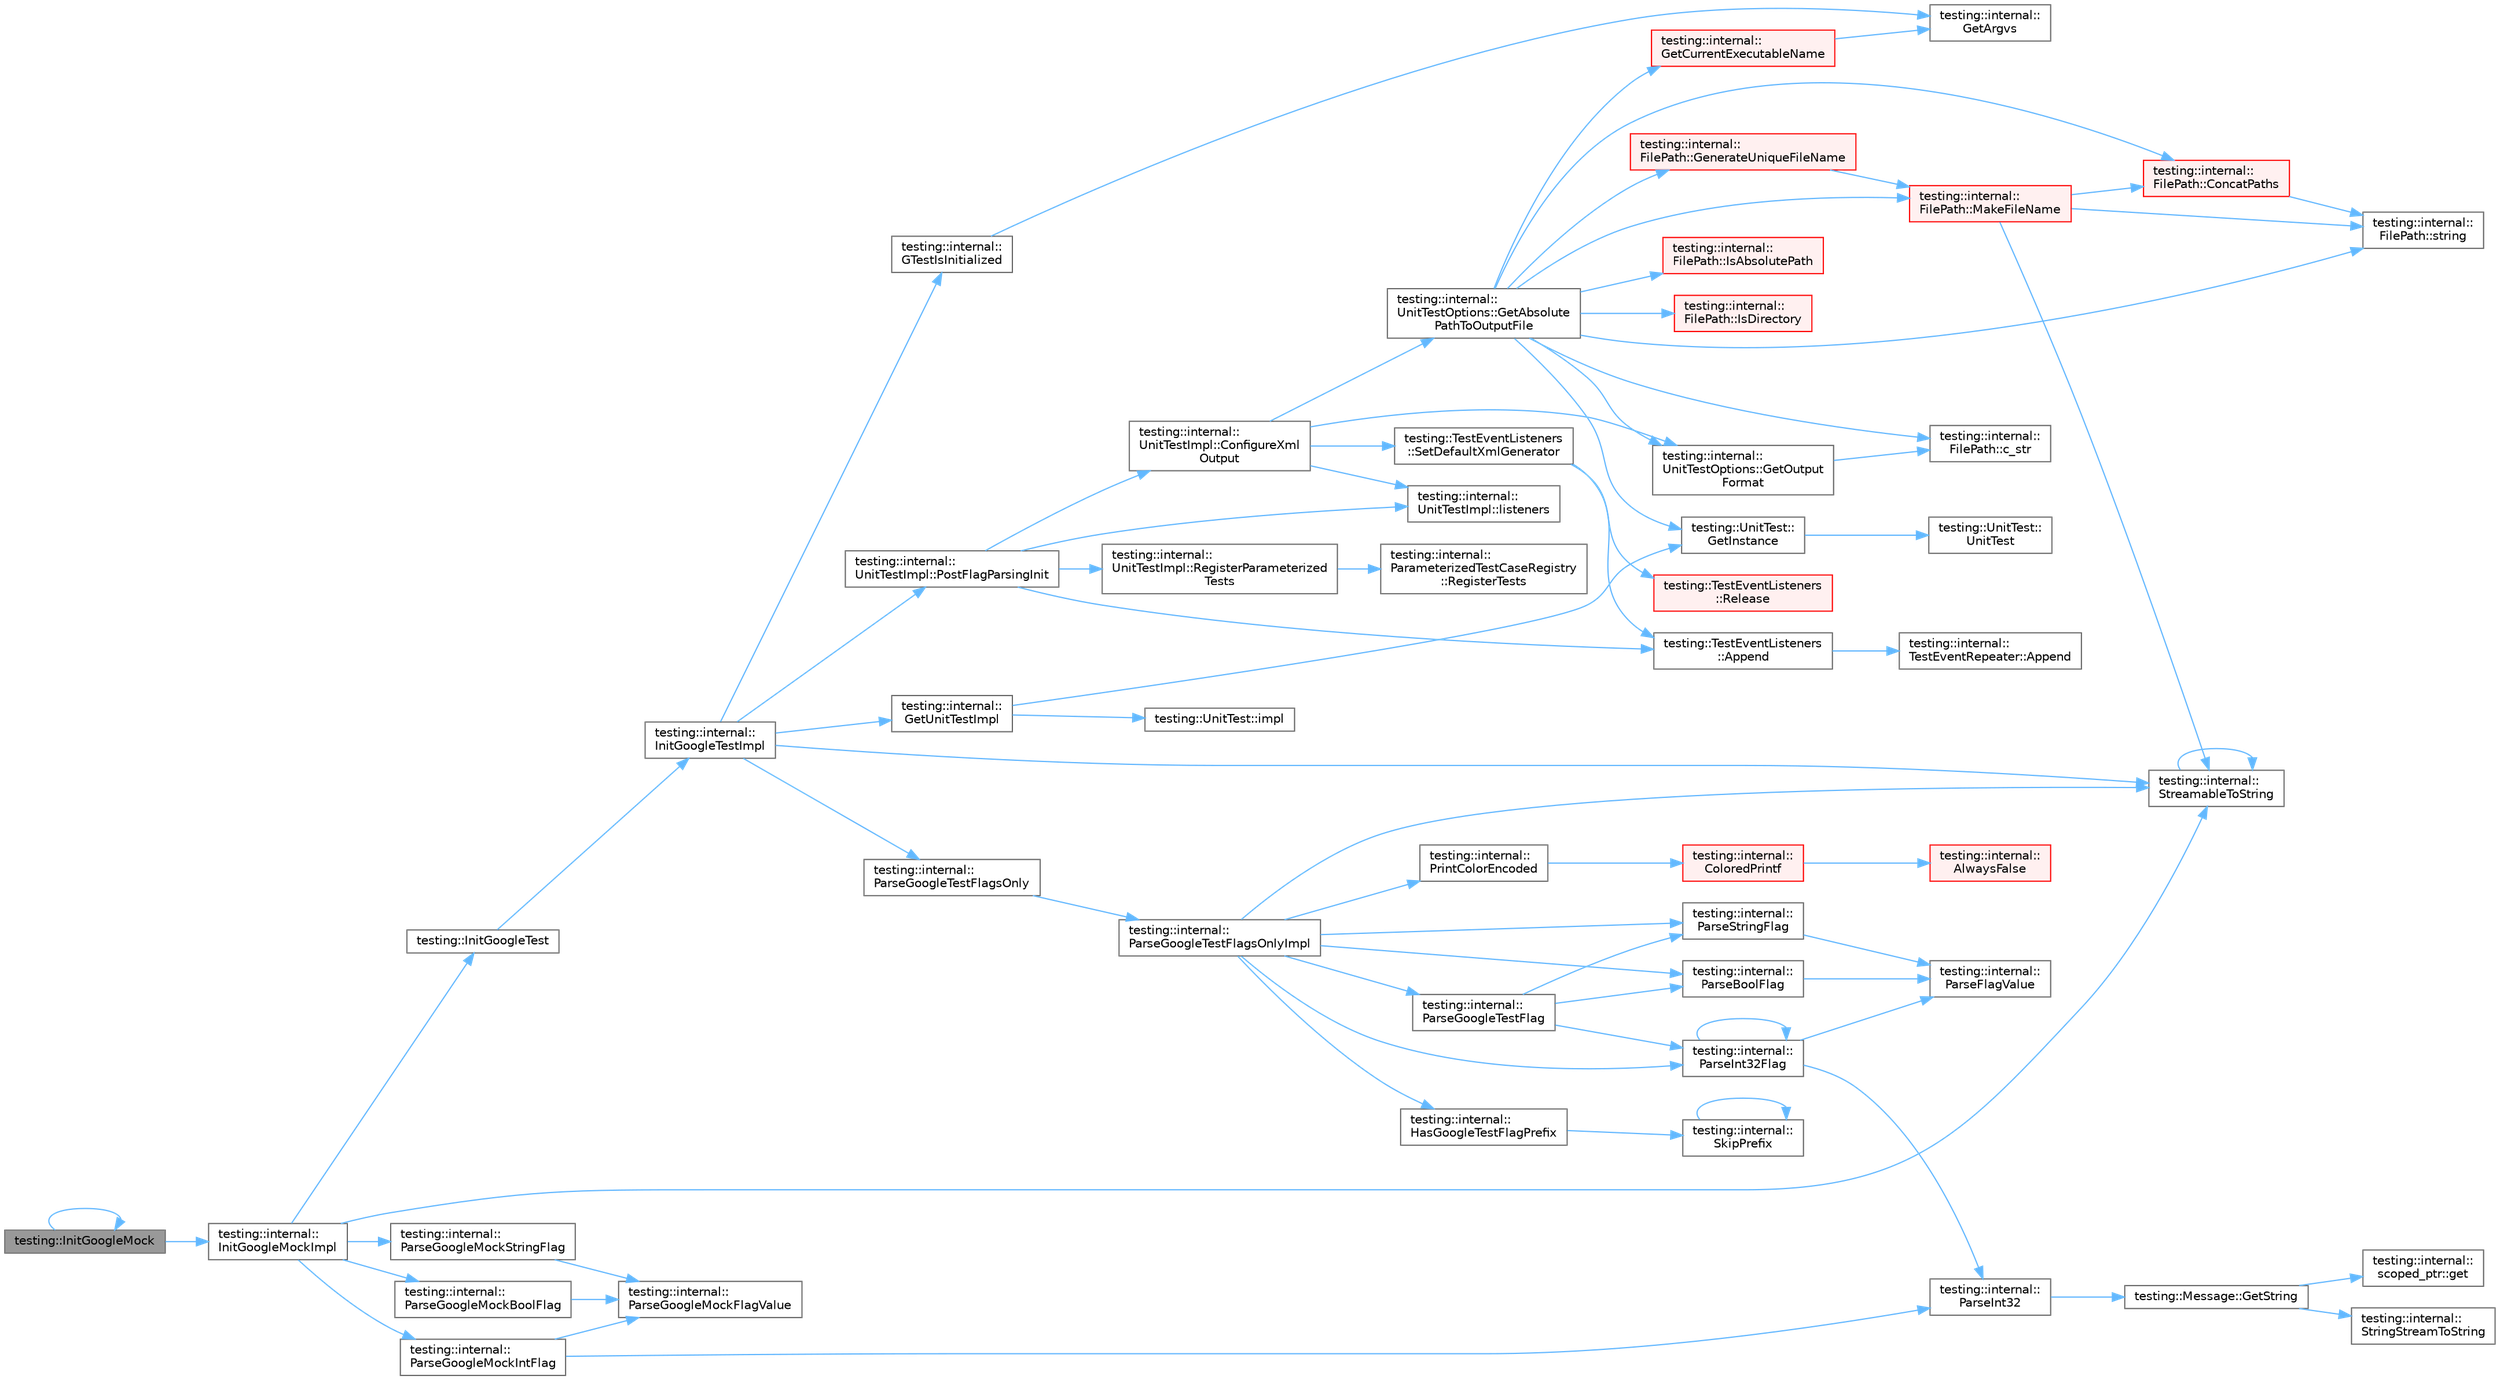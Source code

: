 digraph "testing::InitGoogleMock"
{
 // LATEX_PDF_SIZE
  bgcolor="transparent";
  edge [fontname=Helvetica,fontsize=10,labelfontname=Helvetica,labelfontsize=10];
  node [fontname=Helvetica,fontsize=10,shape=box,height=0.2,width=0.4];
  rankdir="LR";
  Node1 [id="Node000001",label="testing::InitGoogleMock",height=0.2,width=0.4,color="gray40", fillcolor="grey60", style="filled", fontcolor="black",tooltip=" "];
  Node1 -> Node1 [id="edge1_Node000001_Node000001",color="steelblue1",style="solid",tooltip=" "];
  Node1 -> Node2 [id="edge2_Node000001_Node000002",color="steelblue1",style="solid",tooltip=" "];
  Node2 [id="Node000002",label="testing::internal::\lInitGoogleMockImpl",height=0.2,width=0.4,color="grey40", fillcolor="white", style="filled",URL="$namespacetesting_1_1internal.html#a3823844199df88af9493026031cf7744",tooltip=" "];
  Node2 -> Node3 [id="edge3_Node000002_Node000003",color="steelblue1",style="solid",tooltip=" "];
  Node3 [id="Node000003",label="testing::InitGoogleTest",height=0.2,width=0.4,color="grey40", fillcolor="white", style="filled",URL="$namespacetesting.html#afd726ae08c9bd16dc52f78c822d9946b",tooltip=" "];
  Node3 -> Node4 [id="edge4_Node000003_Node000004",color="steelblue1",style="solid",tooltip=" "];
  Node4 [id="Node000004",label="testing::internal::\lInitGoogleTestImpl",height=0.2,width=0.4,color="grey40", fillcolor="white", style="filled",URL="$namespacetesting_1_1internal.html#ac3c6fa93391768aa91c6238b31aaeeb5",tooltip=" "];
  Node4 -> Node5 [id="edge5_Node000004_Node000005",color="steelblue1",style="solid",tooltip=" "];
  Node5 [id="Node000005",label="testing::internal::\lGetUnitTestImpl",height=0.2,width=0.4,color="grey40", fillcolor="white", style="filled",URL="$namespacetesting_1_1internal.html#a9bd0caf5d16512de38b39599c13ee634",tooltip=" "];
  Node5 -> Node6 [id="edge6_Node000005_Node000006",color="steelblue1",style="solid",tooltip=" "];
  Node6 [id="Node000006",label="testing::UnitTest::\lGetInstance",height=0.2,width=0.4,color="grey40", fillcolor="white", style="filled",URL="$classtesting_1_1_unit_test.html#a24192400b70b3b946746954e9574fb8e",tooltip=" "];
  Node6 -> Node7 [id="edge7_Node000006_Node000007",color="steelblue1",style="solid",tooltip=" "];
  Node7 [id="Node000007",label="testing::UnitTest::\lUnitTest",height=0.2,width=0.4,color="grey40", fillcolor="white", style="filled",URL="$classtesting_1_1_unit_test.html#a5e646d37f980429c310af696c8775f5c",tooltip=" "];
  Node5 -> Node8 [id="edge8_Node000005_Node000008",color="steelblue1",style="solid",tooltip=" "];
  Node8 [id="Node000008",label="testing::UnitTest::impl",height=0.2,width=0.4,color="grey40", fillcolor="white", style="filled",URL="$classtesting_1_1_unit_test.html#a0faaad5908ed6222ce30c46022a17780",tooltip=" "];
  Node4 -> Node9 [id="edge9_Node000004_Node000009",color="steelblue1",style="solid",tooltip=" "];
  Node9 [id="Node000009",label="testing::internal::\lGTestIsInitialized",height=0.2,width=0.4,color="grey40", fillcolor="white", style="filled",URL="$namespacetesting_1_1internal.html#a91e707e0d371fae0224ffd37f0d042af",tooltip=" "];
  Node9 -> Node10 [id="edge10_Node000009_Node000010",color="steelblue1",style="solid",tooltip=" "];
  Node10 [id="Node000010",label="testing::internal::\lGetArgvs",height=0.2,width=0.4,color="grey40", fillcolor="white", style="filled",URL="$namespacetesting_1_1internal.html#a9608256c67f889006be44912e57e3d4f",tooltip=" "];
  Node4 -> Node11 [id="edge11_Node000004_Node000011",color="steelblue1",style="solid",tooltip=" "];
  Node11 [id="Node000011",label="testing::internal::\lParseGoogleTestFlagsOnly",height=0.2,width=0.4,color="grey40", fillcolor="white", style="filled",URL="$namespacetesting_1_1internal.html#a472880afbcc592a41e3d623e2dec8412",tooltip=" "];
  Node11 -> Node12 [id="edge12_Node000011_Node000012",color="steelblue1",style="solid",tooltip=" "];
  Node12 [id="Node000012",label="testing::internal::\lParseGoogleTestFlagsOnlyImpl",height=0.2,width=0.4,color="grey40", fillcolor="white", style="filled",URL="$namespacetesting_1_1internal.html#ae4c46ce8c3d016848fff52cc5133f2ac",tooltip=" "];
  Node12 -> Node13 [id="edge13_Node000012_Node000013",color="steelblue1",style="solid",tooltip=" "];
  Node13 [id="Node000013",label="testing::internal::\lHasGoogleTestFlagPrefix",height=0.2,width=0.4,color="grey40", fillcolor="white", style="filled",URL="$namespacetesting_1_1internal.html#a6fff795269f50673e358438721710d6f",tooltip=" "];
  Node13 -> Node14 [id="edge14_Node000013_Node000014",color="steelblue1",style="solid",tooltip=" "];
  Node14 [id="Node000014",label="testing::internal::\lSkipPrefix",height=0.2,width=0.4,color="grey40", fillcolor="white", style="filled",URL="$namespacetesting_1_1internal.html#a244d9a3765727306b597b8992ab84036",tooltip=" "];
  Node14 -> Node14 [id="edge15_Node000014_Node000014",color="steelblue1",style="solid",tooltip=" "];
  Node12 -> Node15 [id="edge16_Node000012_Node000015",color="steelblue1",style="solid",tooltip=" "];
  Node15 [id="Node000015",label="testing::internal::\lParseBoolFlag",height=0.2,width=0.4,color="grey40", fillcolor="white", style="filled",URL="$namespacetesting_1_1internal.html#ac76619e6bb184bb1df258b08bc77cb6b",tooltip=" "];
  Node15 -> Node16 [id="edge17_Node000015_Node000016",color="steelblue1",style="solid",tooltip=" "];
  Node16 [id="Node000016",label="testing::internal::\lParseFlagValue",height=0.2,width=0.4,color="grey40", fillcolor="white", style="filled",URL="$namespacetesting_1_1internal.html#a22e8b393ca1e4cbb3277a93d59ba581d",tooltip=" "];
  Node12 -> Node17 [id="edge18_Node000012_Node000017",color="steelblue1",style="solid",tooltip=" "];
  Node17 [id="Node000017",label="testing::internal::\lParseGoogleTestFlag",height=0.2,width=0.4,color="grey40", fillcolor="white", style="filled",URL="$namespacetesting_1_1internal.html#a2f8556fdd6cfeb81e799a8ae2fcc3566",tooltip=" "];
  Node17 -> Node15 [id="edge19_Node000017_Node000015",color="steelblue1",style="solid",tooltip=" "];
  Node17 -> Node18 [id="edge20_Node000017_Node000018",color="steelblue1",style="solid",tooltip=" "];
  Node18 [id="Node000018",label="testing::internal::\lParseInt32Flag",height=0.2,width=0.4,color="grey40", fillcolor="white", style="filled",URL="$namespacetesting_1_1internal.html#ae3449e173767750b613114ceac6d916a",tooltip=" "];
  Node18 -> Node16 [id="edge21_Node000018_Node000016",color="steelblue1",style="solid",tooltip=" "];
  Node18 -> Node19 [id="edge22_Node000018_Node000019",color="steelblue1",style="solid",tooltip=" "];
  Node19 [id="Node000019",label="testing::internal::\lParseInt32",height=0.2,width=0.4,color="grey40", fillcolor="white", style="filled",URL="$namespacetesting_1_1internal.html#ac06fc81336a3d80755f4020d34321766",tooltip=" "];
  Node19 -> Node20 [id="edge23_Node000019_Node000020",color="steelblue1",style="solid",tooltip=" "];
  Node20 [id="Node000020",label="testing::Message::GetString",height=0.2,width=0.4,color="grey40", fillcolor="white", style="filled",URL="$classtesting_1_1_message.html#a2cdc4df62bdcc9df37651a1cf527704e",tooltip=" "];
  Node20 -> Node21 [id="edge24_Node000020_Node000021",color="steelblue1",style="solid",tooltip=" "];
  Node21 [id="Node000021",label="testing::internal::\lscoped_ptr::get",height=0.2,width=0.4,color="grey40", fillcolor="white", style="filled",URL="$classtesting_1_1internal_1_1scoped__ptr.html#a5a78280b6a59ff4b63aae444efc61e3f",tooltip=" "];
  Node20 -> Node22 [id="edge25_Node000020_Node000022",color="steelblue1",style="solid",tooltip=" "];
  Node22 [id="Node000022",label="testing::internal::\lStringStreamToString",height=0.2,width=0.4,color="grey40", fillcolor="white", style="filled",URL="$namespacetesting_1_1internal.html#ac0a2b7f69fc829d80a39e925b6417e39",tooltip=" "];
  Node18 -> Node18 [id="edge26_Node000018_Node000018",color="steelblue1",style="solid",tooltip=" "];
  Node17 -> Node23 [id="edge27_Node000017_Node000023",color="steelblue1",style="solid",tooltip=" "];
  Node23 [id="Node000023",label="testing::internal::\lParseStringFlag",height=0.2,width=0.4,color="grey40", fillcolor="white", style="filled",URL="$namespacetesting_1_1internal.html#a3bb3b2eefe90e1e70b4787c51fa376b5",tooltip=" "];
  Node23 -> Node16 [id="edge28_Node000023_Node000016",color="steelblue1",style="solid",tooltip=" "];
  Node12 -> Node18 [id="edge29_Node000012_Node000018",color="steelblue1",style="solid",tooltip=" "];
  Node12 -> Node23 [id="edge30_Node000012_Node000023",color="steelblue1",style="solid",tooltip=" "];
  Node12 -> Node24 [id="edge31_Node000012_Node000024",color="steelblue1",style="solid",tooltip=" "];
  Node24 [id="Node000024",label="testing::internal::\lPrintColorEncoded",height=0.2,width=0.4,color="grey40", fillcolor="white", style="filled",URL="$namespacetesting_1_1internal.html#a7d8c446a29c7e22d7d4dde8f530bb57e",tooltip=" "];
  Node24 -> Node25 [id="edge32_Node000024_Node000025",color="steelblue1",style="solid",tooltip=" "];
  Node25 [id="Node000025",label="testing::internal::\lColoredPrintf",height=0.2,width=0.4,color="red", fillcolor="#FFF0F0", style="filled",URL="$namespacetesting_1_1internal.html#a1d9493ff218e622051c53094eb54bcd6",tooltip=" "];
  Node25 -> Node26 [id="edge33_Node000025_Node000026",color="steelblue1",style="solid",tooltip=" "];
  Node26 [id="Node000026",label="testing::internal::\lAlwaysFalse",height=0.2,width=0.4,color="red", fillcolor="#FFF0F0", style="filled",URL="$namespacetesting_1_1internal.html#a4b24c851ab13569b1b15b3d259b60d2e",tooltip=" "];
  Node12 -> Node37 [id="edge34_Node000012_Node000037",color="steelblue1",style="solid",tooltip=" "];
  Node37 [id="Node000037",label="testing::internal::\lStreamableToString",height=0.2,width=0.4,color="grey40", fillcolor="white", style="filled",URL="$namespacetesting_1_1internal.html#aad4beed95d0846e6ffc5da0978ef3bb9",tooltip=" "];
  Node37 -> Node37 [id="edge35_Node000037_Node000037",color="steelblue1",style="solid",tooltip=" "];
  Node4 -> Node38 [id="edge36_Node000004_Node000038",color="steelblue1",style="solid",tooltip=" "];
  Node38 [id="Node000038",label="testing::internal::\lUnitTestImpl::PostFlagParsingInit",height=0.2,width=0.4,color="grey40", fillcolor="white", style="filled",URL="$classtesting_1_1internal_1_1_unit_test_impl.html#a772894193104b1b2516f16e6ff813168",tooltip=" "];
  Node38 -> Node39 [id="edge37_Node000038_Node000039",color="steelblue1",style="solid",tooltip=" "];
  Node39 [id="Node000039",label="testing::TestEventListeners\l::Append",height=0.2,width=0.4,color="grey40", fillcolor="white", style="filled",URL="$classtesting_1_1_test_event_listeners.html#a1207dce74d64c1c39ffa6105560536a0",tooltip=" "];
  Node39 -> Node40 [id="edge38_Node000039_Node000040",color="steelblue1",style="solid",tooltip=" "];
  Node40 [id="Node000040",label="testing::internal::\lTestEventRepeater::Append",height=0.2,width=0.4,color="grey40", fillcolor="white", style="filled",URL="$classtesting_1_1internal_1_1_test_event_repeater.html#ad154ce021881721a5c46994316b14cb1",tooltip=" "];
  Node38 -> Node41 [id="edge39_Node000038_Node000041",color="steelblue1",style="solid",tooltip=" "];
  Node41 [id="Node000041",label="testing::internal::\lUnitTestImpl::ConfigureXml\lOutput",height=0.2,width=0.4,color="grey40", fillcolor="white", style="filled",URL="$classtesting_1_1internal_1_1_unit_test_impl.html#a21cd7b2928de03a55b5252f29dd5ae6d",tooltip=" "];
  Node41 -> Node42 [id="edge40_Node000041_Node000042",color="steelblue1",style="solid",tooltip=" "];
  Node42 [id="Node000042",label="testing::internal::\lUnitTestOptions::GetAbsolute\lPathToOutputFile",height=0.2,width=0.4,color="grey40", fillcolor="white", style="filled",URL="$classtesting_1_1internal_1_1_unit_test_options.html#a993fb30ad66104158c8c0ac508daca3f",tooltip=" "];
  Node42 -> Node43 [id="edge41_Node000042_Node000043",color="steelblue1",style="solid",tooltip=" "];
  Node43 [id="Node000043",label="testing::internal::\lFilePath::c_str",height=0.2,width=0.4,color="grey40", fillcolor="white", style="filled",URL="$classtesting_1_1internal_1_1_file_path.html#a60a30c518a0298affcc262f5904cf308",tooltip=" "];
  Node42 -> Node44 [id="edge42_Node000042_Node000044",color="steelblue1",style="solid",tooltip=" "];
  Node44 [id="Node000044",label="testing::internal::\lFilePath::ConcatPaths",height=0.2,width=0.4,color="red", fillcolor="#FFF0F0", style="filled",URL="$classtesting_1_1internal_1_1_file_path.html#ac9d57987f60ac43f0c57b89e333e531e",tooltip=" "];
  Node44 -> Node50 [id="edge43_Node000044_Node000050",color="steelblue1",style="solid",tooltip=" "];
  Node50 [id="Node000050",label="testing::internal::\lFilePath::string",height=0.2,width=0.4,color="grey40", fillcolor="white", style="filled",URL="$classtesting_1_1internal_1_1_file_path.html#a44649e2fb65454648a9494a89a970d85",tooltip=" "];
  Node42 -> Node51 [id="edge44_Node000042_Node000051",color="steelblue1",style="solid",tooltip=" "];
  Node51 [id="Node000051",label="testing::internal::\lFilePath::GenerateUniqueFileName",height=0.2,width=0.4,color="red", fillcolor="#FFF0F0", style="filled",URL="$classtesting_1_1internal_1_1_file_path.html#a2280a77adb394cf80bb5f73fc292e8c8",tooltip=" "];
  Node51 -> Node54 [id="edge45_Node000051_Node000054",color="steelblue1",style="solid",tooltip=" "];
  Node54 [id="Node000054",label="testing::internal::\lFilePath::MakeFileName",height=0.2,width=0.4,color="red", fillcolor="#FFF0F0", style="filled",URL="$classtesting_1_1internal_1_1_file_path.html#aa8c102da670261eb4fa8e2f2481df139",tooltip=" "];
  Node54 -> Node44 [id="edge46_Node000054_Node000044",color="steelblue1",style="solid",tooltip=" "];
  Node54 -> Node37 [id="edge47_Node000054_Node000037",color="steelblue1",style="solid",tooltip=" "];
  Node54 -> Node50 [id="edge48_Node000054_Node000050",color="steelblue1",style="solid",tooltip=" "];
  Node42 -> Node56 [id="edge49_Node000042_Node000056",color="steelblue1",style="solid",tooltip=" "];
  Node56 [id="Node000056",label="testing::internal::\lGetCurrentExecutableName",height=0.2,width=0.4,color="red", fillcolor="#FFF0F0", style="filled",URL="$namespacetesting_1_1internal.html#a7a2bbf069f75bc99873976ad6fc356ad",tooltip=" "];
  Node56 -> Node10 [id="edge50_Node000056_Node000010",color="steelblue1",style="solid",tooltip=" "];
  Node42 -> Node6 [id="edge51_Node000042_Node000006",color="steelblue1",style="solid",tooltip=" "];
  Node42 -> Node59 [id="edge52_Node000042_Node000059",color="steelblue1",style="solid",tooltip=" "];
  Node59 [id="Node000059",label="testing::internal::\lUnitTestOptions::GetOutput\lFormat",height=0.2,width=0.4,color="grey40", fillcolor="white", style="filled",URL="$classtesting_1_1internal_1_1_unit_test_options.html#ae7413a21296d885c6924650b51ac4f6d",tooltip=" "];
  Node59 -> Node43 [id="edge53_Node000059_Node000043",color="steelblue1",style="solid",tooltip=" "];
  Node42 -> Node60 [id="edge54_Node000042_Node000060",color="steelblue1",style="solid",tooltip=" "];
  Node60 [id="Node000060",label="testing::internal::\lFilePath::IsAbsolutePath",height=0.2,width=0.4,color="red", fillcolor="#FFF0F0", style="filled",URL="$classtesting_1_1internal_1_1_file_path.html#ae17e5581e7996021e598851fe947df9c",tooltip=" "];
  Node42 -> Node48 [id="edge55_Node000042_Node000048",color="steelblue1",style="solid",tooltip=" "];
  Node48 [id="Node000048",label="testing::internal::\lFilePath::IsDirectory",height=0.2,width=0.4,color="red", fillcolor="#FFF0F0", style="filled",URL="$classtesting_1_1internal_1_1_file_path.html#a73fc042ad65e85bbecb956eb4603a6f2",tooltip=" "];
  Node42 -> Node54 [id="edge56_Node000042_Node000054",color="steelblue1",style="solid",tooltip=" "];
  Node42 -> Node50 [id="edge57_Node000042_Node000050",color="steelblue1",style="solid",tooltip=" "];
  Node41 -> Node59 [id="edge58_Node000041_Node000059",color="steelblue1",style="solid",tooltip=" "];
  Node41 -> Node61 [id="edge59_Node000041_Node000061",color="steelblue1",style="solid",tooltip=" "];
  Node61 [id="Node000061",label="testing::internal::\lUnitTestImpl::listeners",height=0.2,width=0.4,color="grey40", fillcolor="white", style="filled",URL="$classtesting_1_1internal_1_1_unit_test_impl.html#a22544d28679e9d1e2eaa3735607c8b63",tooltip=" "];
  Node41 -> Node62 [id="edge60_Node000041_Node000062",color="steelblue1",style="solid",tooltip=" "];
  Node62 [id="Node000062",label="testing::TestEventListeners\l::SetDefaultXmlGenerator",height=0.2,width=0.4,color="grey40", fillcolor="white", style="filled",URL="$classtesting_1_1_test_event_listeners.html#a36dbac47563ef8bb78cb467d11f5b4d9",tooltip=" "];
  Node62 -> Node39 [id="edge61_Node000062_Node000039",color="steelblue1",style="solid",tooltip=" "];
  Node62 -> Node63 [id="edge62_Node000062_Node000063",color="steelblue1",style="solid",tooltip=" "];
  Node63 [id="Node000063",label="testing::TestEventListeners\l::Release",height=0.2,width=0.4,color="red", fillcolor="#FFF0F0", style="filled",URL="$classtesting_1_1_test_event_listeners.html#a038c9fa1975f84d6f3d25b52bc7bccdd",tooltip=" "];
  Node38 -> Node61 [id="edge63_Node000038_Node000061",color="steelblue1",style="solid",tooltip=" "];
  Node38 -> Node65 [id="edge64_Node000038_Node000065",color="steelblue1",style="solid",tooltip=" "];
  Node65 [id="Node000065",label="testing::internal::\lUnitTestImpl::RegisterParameterized\lTests",height=0.2,width=0.4,color="grey40", fillcolor="white", style="filled",URL="$classtesting_1_1internal_1_1_unit_test_impl.html#af84d2515f1a272a8783f00a3e8c0aff8",tooltip=" "];
  Node65 -> Node66 [id="edge65_Node000065_Node000066",color="steelblue1",style="solid",tooltip=" "];
  Node66 [id="Node000066",label="testing::internal::\lParameterizedTestCaseRegistry\l::RegisterTests",height=0.2,width=0.4,color="grey40", fillcolor="white", style="filled",URL="$classtesting_1_1internal_1_1_parameterized_test_case_registry.html#ad5b63c8fe94f3d51d039a76c001c9223",tooltip=" "];
  Node4 -> Node37 [id="edge66_Node000004_Node000037",color="steelblue1",style="solid",tooltip=" "];
  Node2 -> Node67 [id="edge67_Node000002_Node000067",color="steelblue1",style="solid",tooltip=" "];
  Node67 [id="Node000067",label="testing::internal::\lParseGoogleMockBoolFlag",height=0.2,width=0.4,color="grey40", fillcolor="white", style="filled",URL="$namespacetesting_1_1internal.html#a137bff8177d6158f59ab4ce603577293",tooltip=" "];
  Node67 -> Node68 [id="edge68_Node000067_Node000068",color="steelblue1",style="solid",tooltip=" "];
  Node68 [id="Node000068",label="testing::internal::\lParseGoogleMockFlagValue",height=0.2,width=0.4,color="grey40", fillcolor="white", style="filled",URL="$namespacetesting_1_1internal.html#aa8dca282330b09f2c8beac8c1b0dacb4",tooltip=" "];
  Node2 -> Node69 [id="edge69_Node000002_Node000069",color="steelblue1",style="solid",tooltip=" "];
  Node69 [id="Node000069",label="testing::internal::\lParseGoogleMockIntFlag",height=0.2,width=0.4,color="grey40", fillcolor="white", style="filled",URL="$namespacetesting_1_1internal.html#a5d201d5b16143a31fa16dc23b5d4af80",tooltip=" "];
  Node69 -> Node68 [id="edge70_Node000069_Node000068",color="steelblue1",style="solid",tooltip=" "];
  Node69 -> Node19 [id="edge71_Node000069_Node000019",color="steelblue1",style="solid",tooltip=" "];
  Node2 -> Node70 [id="edge72_Node000002_Node000070",color="steelblue1",style="solid",tooltip=" "];
  Node70 [id="Node000070",label="testing::internal::\lParseGoogleMockStringFlag",height=0.2,width=0.4,color="grey40", fillcolor="white", style="filled",URL="$namespacetesting_1_1internal.html#afb359266feb817d9943854b76574817d",tooltip=" "];
  Node70 -> Node68 [id="edge73_Node000070_Node000068",color="steelblue1",style="solid",tooltip=" "];
  Node2 -> Node37 [id="edge74_Node000002_Node000037",color="steelblue1",style="solid",tooltip=" "];
}

